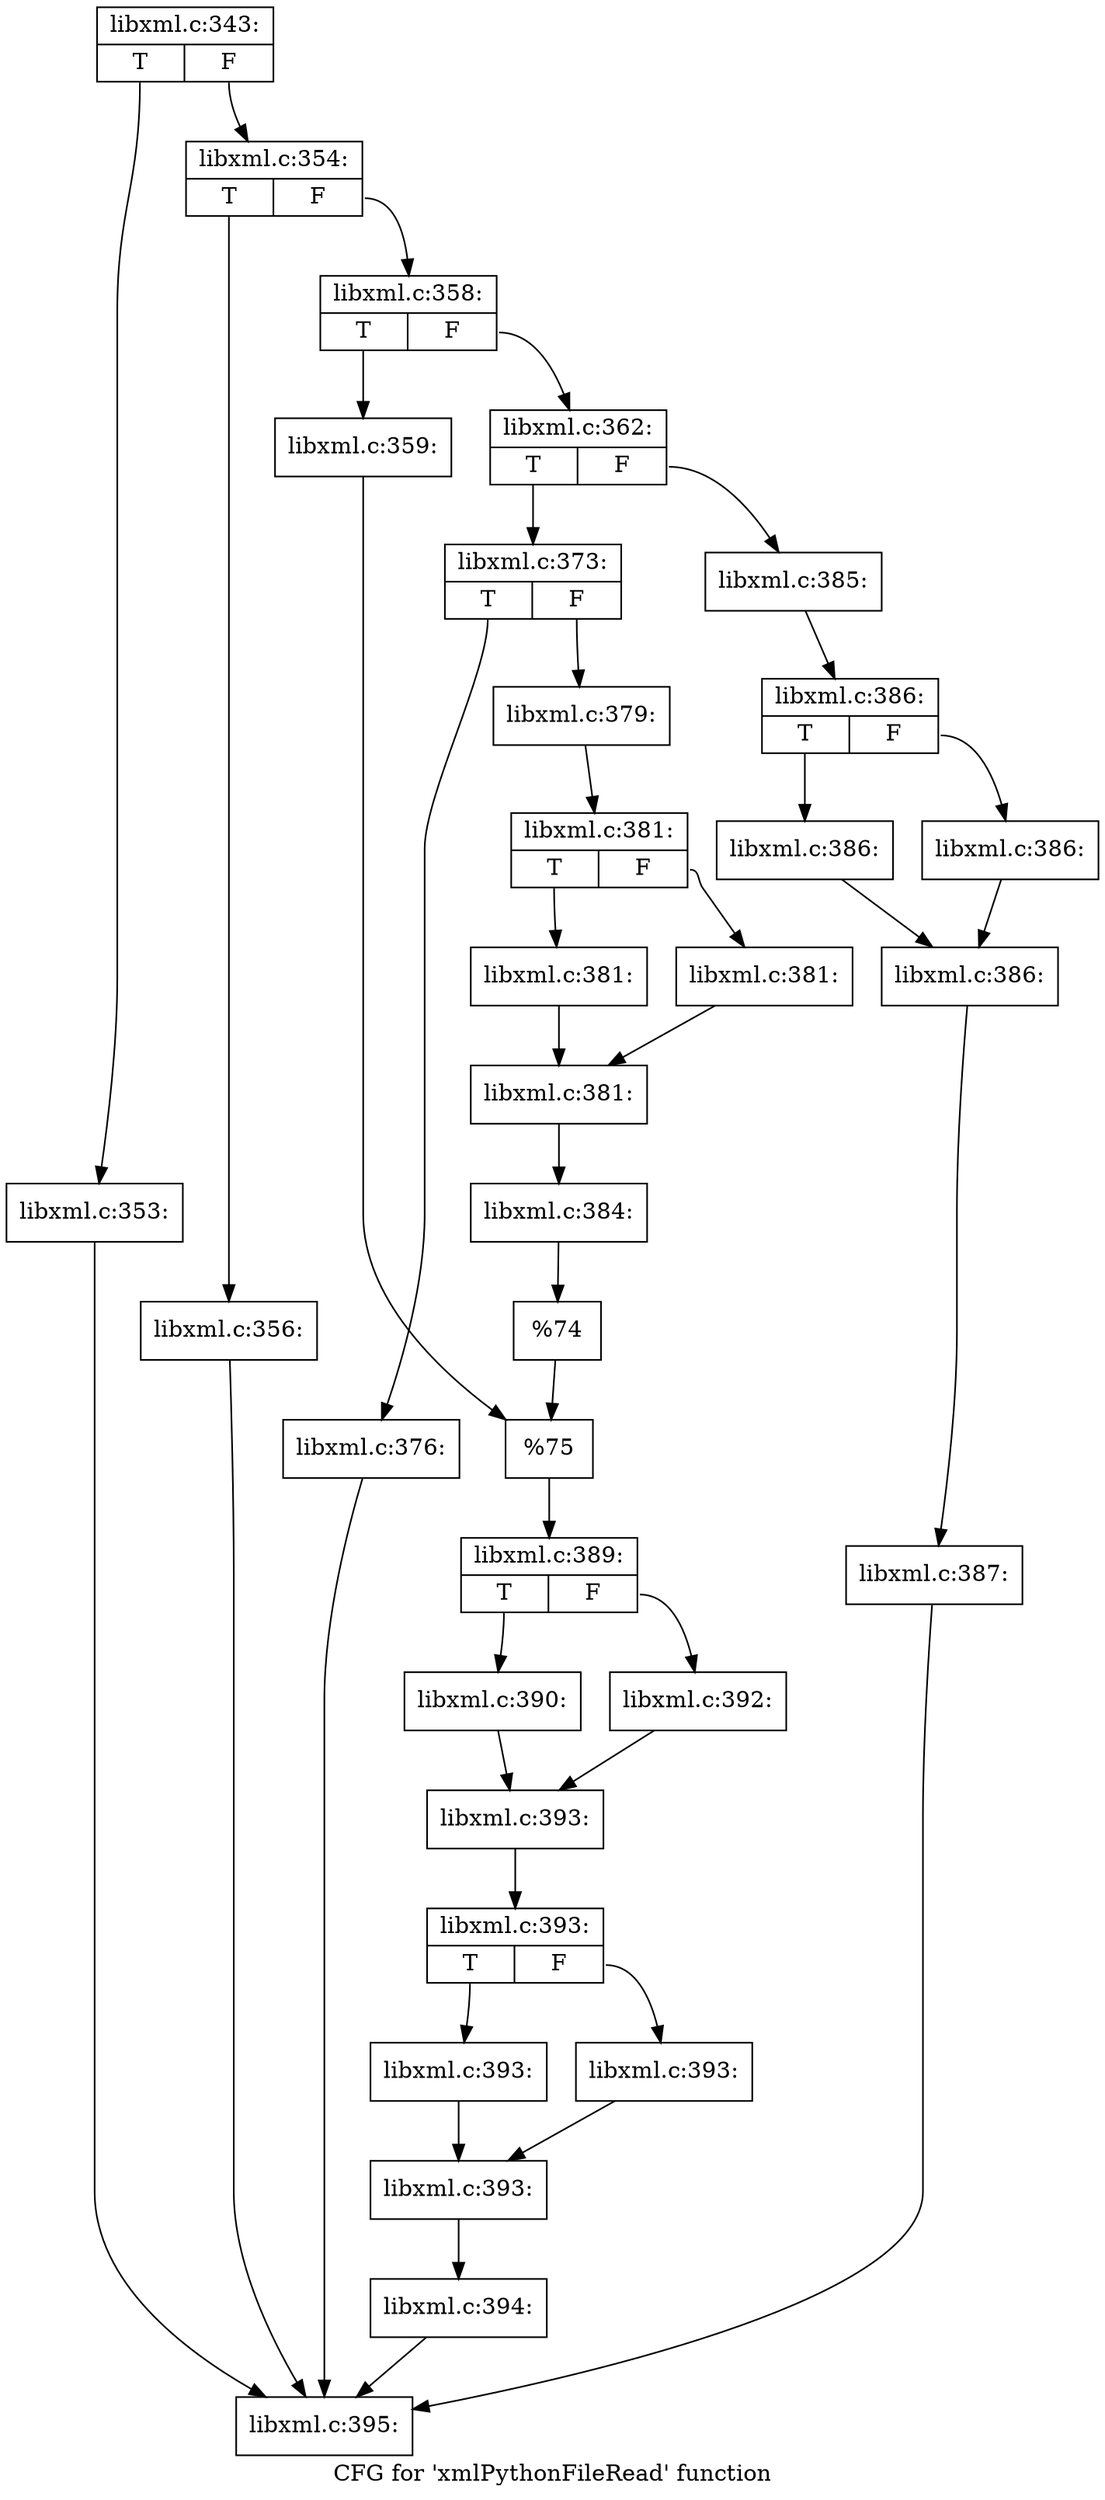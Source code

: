 digraph "CFG for 'xmlPythonFileRead' function" {
	label="CFG for 'xmlPythonFileRead' function";

	Node0x54132b0 [shape=record,label="{libxml.c:343:|{<s0>T|<s1>F}}"];
	Node0x54132b0:s0 -> Node0x5414e10;
	Node0x54132b0:s1 -> Node0x5414e60;
	Node0x5414e10 [shape=record,label="{libxml.c:353:}"];
	Node0x5414e10 -> Node0x5411950;
	Node0x5414e60 [shape=record,label="{libxml.c:354:|{<s0>T|<s1>F}}"];
	Node0x5414e60:s0 -> Node0x5415a60;
	Node0x5414e60:s1 -> Node0x5415b00;
	Node0x5415a60 [shape=record,label="{libxml.c:356:}"];
	Node0x5415a60 -> Node0x5411950;
	Node0x5415b00 [shape=record,label="{libxml.c:358:|{<s0>T|<s1>F}}"];
	Node0x5415b00:s0 -> Node0x54162d0;
	Node0x5415b00:s1 -> Node0x5416370;
	Node0x54162d0 [shape=record,label="{libxml.c:359:}"];
	Node0x54162d0 -> Node0x5416320;
	Node0x5416370 [shape=record,label="{libxml.c:362:|{<s0>T|<s1>F}}"];
	Node0x5416370:s0 -> Node0x5417210;
	Node0x5416370:s1 -> Node0x54179c0;
	Node0x5417210 [shape=record,label="{libxml.c:373:|{<s0>T|<s1>F}}"];
	Node0x5417210:s0 -> Node0x5418350;
	Node0x5417210:s1 -> Node0x5418680;
	Node0x5418350 [shape=record,label="{libxml.c:376:}"];
	Node0x5418350 -> Node0x5411950;
	Node0x5418680 [shape=record,label="{libxml.c:379:}"];
	Node0x5418680 -> Node0x5419030;
	Node0x5419030 [shape=record,label="{libxml.c:381:|{<s0>T|<s1>F}}"];
	Node0x5419030:s0 -> Node0x5419210;
	Node0x5419030:s1 -> Node0x54192b0;
	Node0x5419210 [shape=record,label="{libxml.c:381:}"];
	Node0x5419210 -> Node0x5419260;
	Node0x54192b0 [shape=record,label="{libxml.c:381:}"];
	Node0x54192b0 -> Node0x5419260;
	Node0x5419260 [shape=record,label="{libxml.c:381:}"];
	Node0x5419260 -> Node0x5418f90;
	Node0x5418f90 [shape=record,label="{libxml.c:384:}"];
	Node0x5418f90 -> Node0x5417970;
	Node0x54179c0 [shape=record,label="{libxml.c:385:}"];
	Node0x54179c0 -> Node0x5419dc0;
	Node0x5419dc0 [shape=record,label="{libxml.c:386:|{<s0>T|<s1>F}}"];
	Node0x5419dc0:s0 -> Node0x5419fa0;
	Node0x5419dc0:s1 -> Node0x541a040;
	Node0x5419fa0 [shape=record,label="{libxml.c:386:}"];
	Node0x5419fa0 -> Node0x5419ff0;
	Node0x541a040 [shape=record,label="{libxml.c:386:}"];
	Node0x541a040 -> Node0x5419ff0;
	Node0x5419ff0 [shape=record,label="{libxml.c:386:}"];
	Node0x5419ff0 -> Node0x5419d20;
	Node0x5419d20 [shape=record,label="{libxml.c:387:}"];
	Node0x5419d20 -> Node0x5411950;
	Node0x5417970 [shape=record,label="{%74}"];
	Node0x5417970 -> Node0x5416320;
	Node0x5416320 [shape=record,label="{%75}"];
	Node0x5416320 -> Node0x5415ab0;
	Node0x5415ab0 [shape=record,label="{libxml.c:389:|{<s0>T|<s1>F}}"];
	Node0x5415ab0:s0 -> Node0x5419d70;
	Node0x5415ab0:s1 -> Node0x541ab40;
	Node0x5419d70 [shape=record,label="{libxml.c:390:}"];
	Node0x5419d70 -> Node0x541aaf0;
	Node0x541ab40 [shape=record,label="{libxml.c:392:}"];
	Node0x541ab40 -> Node0x541aaf0;
	Node0x541aaf0 [shape=record,label="{libxml.c:393:}"];
	Node0x541aaf0 -> Node0x541b790;
	Node0x541b790 [shape=record,label="{libxml.c:393:|{<s0>T|<s1>F}}"];
	Node0x541b790:s0 -> Node0x541b940;
	Node0x541b790:s1 -> Node0x541b9e0;
	Node0x541b940 [shape=record,label="{libxml.c:393:}"];
	Node0x541b940 -> Node0x541b990;
	Node0x541b9e0 [shape=record,label="{libxml.c:393:}"];
	Node0x541b9e0 -> Node0x541b990;
	Node0x541b990 [shape=record,label="{libxml.c:393:}"];
	Node0x541b990 -> Node0x541b0f0;
	Node0x541b0f0 [shape=record,label="{libxml.c:394:}"];
	Node0x541b0f0 -> Node0x5411950;
	Node0x5411950 [shape=record,label="{libxml.c:395:}"];
}
